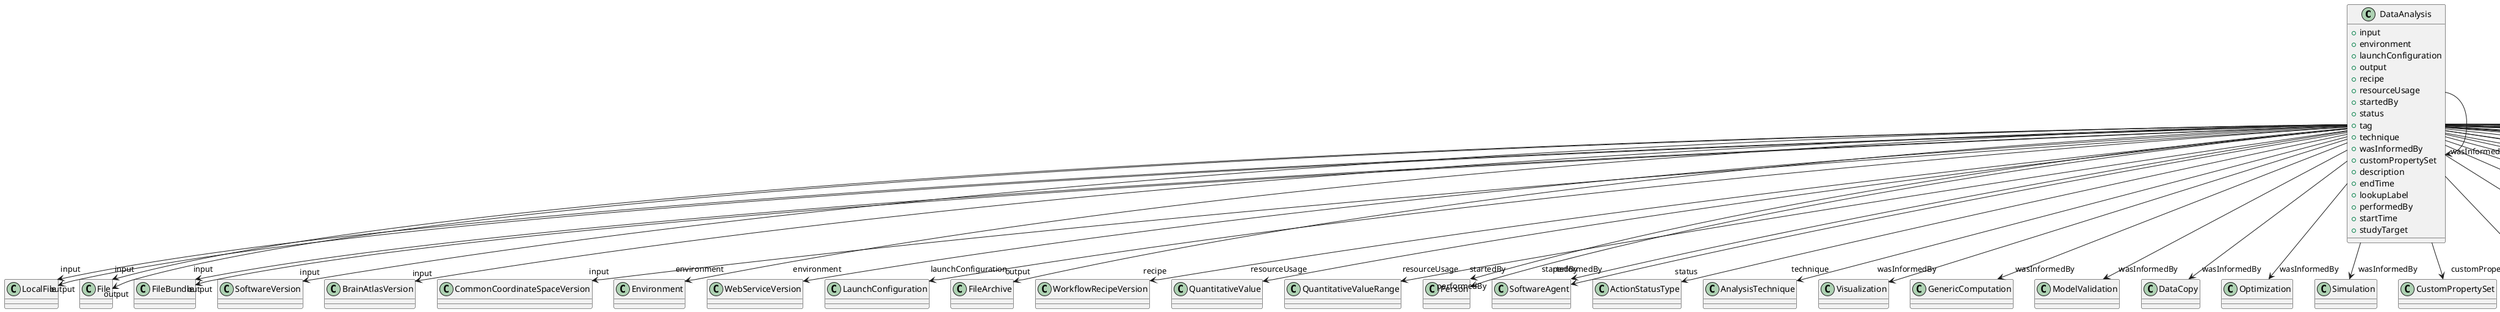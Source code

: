 @startuml
class DataAnalysis {
+input
+environment
+launchConfiguration
+output
+recipe
+resourceUsage
+startedBy
+status
+tag
+technique
+wasInformedBy
+customPropertySet
+description
+endTime
+lookupLabel
+performedBy
+startTime
+studyTarget

}
DataAnalysis -d-> "input" LocalFile
DataAnalysis -d-> "input" File
DataAnalysis -d-> "input" FileBundle
DataAnalysis -d-> "input" SoftwareVersion
DataAnalysis -d-> "input" BrainAtlasVersion
DataAnalysis -d-> "input" CommonCoordinateSpaceVersion
DataAnalysis -d-> "environment" Environment
DataAnalysis -d-> "environment" WebServiceVersion
DataAnalysis -d-> "launchConfiguration" LaunchConfiguration
DataAnalysis -d-> "output" LocalFile
DataAnalysis -d-> "output" File
DataAnalysis -d-> "output" FileArchive
DataAnalysis -d-> "output" FileBundle
DataAnalysis -d-> "recipe" WorkflowRecipeVersion
DataAnalysis -d-> "resourceUsage" QuantitativeValue
DataAnalysis -d-> "resourceUsage" QuantitativeValueRange
DataAnalysis -d-> "startedBy" Person
DataAnalysis -d-> "startedBy" SoftwareAgent
DataAnalysis -d-> "status" ActionStatusType
DataAnalysis -d-> "technique" AnalysisTechnique
DataAnalysis -d-> "wasInformedBy" Visualization
DataAnalysis -d-> "wasInformedBy" GenericComputation
DataAnalysis -d-> "wasInformedBy" ModelValidation
DataAnalysis -d-> "wasInformedBy" DataCopy
DataAnalysis -d-> "wasInformedBy" Optimization
DataAnalysis -d-> "wasInformedBy" DataAnalysis
DataAnalysis -d-> "wasInformedBy" Simulation
DataAnalysis -d-> "customPropertySet" CustomPropertySet
DataAnalysis -d-> "performedBy" Person
DataAnalysis -d-> "performedBy" SoftwareAgent
DataAnalysis -d-> "studyTarget" BreedingType
DataAnalysis -d-> "studyTarget" OrganismSubstance
DataAnalysis -d-> "studyTarget" GeneticStrainType
DataAnalysis -d-> "studyTarget" VisualStimulusType
DataAnalysis -d-> "studyTarget" Handedness
DataAnalysis -d-> "studyTarget" BiologicalSex
DataAnalysis -d-> "studyTarget" Organ
DataAnalysis -d-> "studyTarget" ElectricalStimulusType
DataAnalysis -d-> "studyTarget" TactileStimulusType
DataAnalysis -d-> "studyTarget" BiologicalOrder
DataAnalysis -d-> "studyTarget" CellType
DataAnalysis -d-> "studyTarget" MolecularEntity
DataAnalysis -d-> "studyTarget" CellCultureType
DataAnalysis -d-> "studyTarget" AuditoryStimulusType
DataAnalysis -d-> "studyTarget" GustatoryStimulusType
DataAnalysis -d-> "studyTarget" TermSuggestion
DataAnalysis -d-> "studyTarget" OrganismSystem
DataAnalysis -d-> "studyTarget" OpticalStimulusType
DataAnalysis -d-> "studyTarget" Species
DataAnalysis -d-> "studyTarget" Disease
DataAnalysis -d-> "studyTarget" UBERONParcellation
DataAnalysis -d-> "studyTarget" SubcellularEntity
DataAnalysis -d-> "studyTarget" OlfactoryStimulusType
DataAnalysis -d-> "studyTarget" DiseaseModel
DataAnalysis -d-> "studyTarget" CustomAnatomicalEntity
DataAnalysis -d-> "studyTarget" ParcellationEntityVersion
DataAnalysis -d-> "studyTarget" ParcellationEntity

@enduml